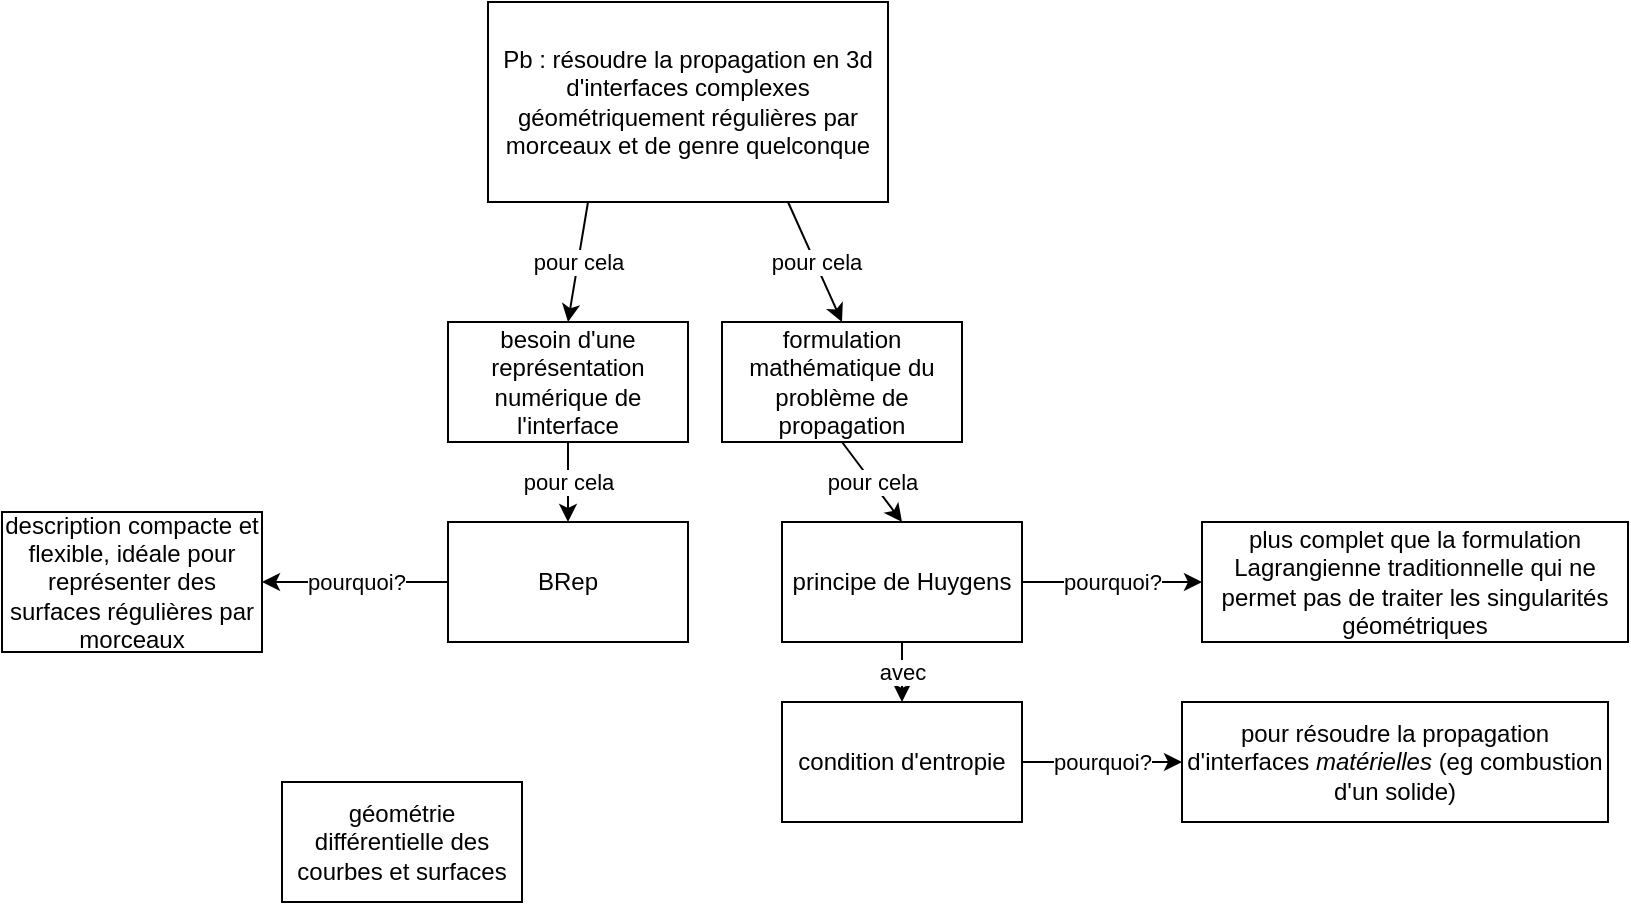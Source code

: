 <mxfile version="10.6.1" type="github"><diagram id="3V4UhSUNMf4kDfP_RSkl" name="Page-1"><mxGraphModel dx="1158" dy="675" grid="1" gridSize="10" guides="1" tooltips="1" connect="1" arrows="1" fold="1" page="1" pageScale="1" pageWidth="827" pageHeight="1169" math="0" shadow="0"><root><mxCell id="0"/><mxCell id="1" parent="0"/><mxCell id="9IUyj4MQn5A2SK3NC2IQ-6" value="pour cela" style="rounded=0;orthogonalLoop=1;jettySize=auto;html=1;exitX=0.25;exitY=1;exitDx=0;exitDy=0;entryX=0.5;entryY=0;entryDx=0;entryDy=0;" parent="1" source="9IUyj4MQn5A2SK3NC2IQ-1" target="9IUyj4MQn5A2SK3NC2IQ-2" edge="1"><mxGeometry relative="1" as="geometry"/></mxCell><mxCell id="9IUyj4MQn5A2SK3NC2IQ-11" value="pour cela" style="edgeStyle=none;rounded=0;orthogonalLoop=1;jettySize=auto;html=1;exitX=0.75;exitY=1;exitDx=0;exitDy=0;entryX=0.5;entryY=0;entryDx=0;entryDy=0;" parent="1" source="9IUyj4MQn5A2SK3NC2IQ-1" target="9IUyj4MQn5A2SK3NC2IQ-10" edge="1"><mxGeometry relative="1" as="geometry"/></mxCell><mxCell id="9IUyj4MQn5A2SK3NC2IQ-1" value="Pb : résoudre la propagation en 3d d'interfaces complexes géométriquement régulières par morceaux et de genre quelconque" style="rounded=0;whiteSpace=wrap;html=1;" parent="1" vertex="1"><mxGeometry x="253" y="30" width="200" height="100" as="geometry"/></mxCell><mxCell id="9IUyj4MQn5A2SK3NC2IQ-7" value="pour cela" style="edgeStyle=none;rounded=0;orthogonalLoop=1;jettySize=auto;html=1;exitX=0.5;exitY=1;exitDx=0;exitDy=0;entryX=0.5;entryY=0;entryDx=0;entryDy=0;" parent="1" source="9IUyj4MQn5A2SK3NC2IQ-2" target="9IUyj4MQn5A2SK3NC2IQ-3" edge="1"><mxGeometry relative="1" as="geometry"/></mxCell><mxCell id="9IUyj4MQn5A2SK3NC2IQ-2" value="besoin d'une représentation numérique de l'interface" style="rounded=0;whiteSpace=wrap;html=1;" parent="1" vertex="1"><mxGeometry x="233" y="190" width="120" height="60" as="geometry"/></mxCell><mxCell id="9IUyj4MQn5A2SK3NC2IQ-9" value="pourquoi?" style="edgeStyle=none;rounded=0;orthogonalLoop=1;jettySize=auto;html=1;exitX=0;exitY=0.5;exitDx=0;exitDy=0;entryX=1;entryY=0.5;entryDx=0;entryDy=0;" parent="1" source="9IUyj4MQn5A2SK3NC2IQ-3" target="9IUyj4MQn5A2SK3NC2IQ-5" edge="1"><mxGeometry relative="1" as="geometry"/></mxCell><mxCell id="9IUyj4MQn5A2SK3NC2IQ-3" value="BRep" style="rounded=0;whiteSpace=wrap;html=1;" parent="1" vertex="1"><mxGeometry x="233" y="290" width="120" height="60" as="geometry"/></mxCell><mxCell id="9IUyj4MQn5A2SK3NC2IQ-4" value="géométrie différentielle des courbes et surfaces" style="rounded=0;whiteSpace=wrap;html=1;" parent="1" vertex="1"><mxGeometry x="150" y="420" width="120" height="60" as="geometry"/></mxCell><mxCell id="9IUyj4MQn5A2SK3NC2IQ-5" value="description compacte et flexible, idéale pour représenter des surfaces régulières par morceaux" style="rounded=0;whiteSpace=wrap;html=1;" parent="1" vertex="1"><mxGeometry x="10" y="285" width="130" height="70" as="geometry"/></mxCell><mxCell id="9IUyj4MQn5A2SK3NC2IQ-13" value="pour cela" style="edgeStyle=none;rounded=0;orthogonalLoop=1;jettySize=auto;html=1;exitX=0.5;exitY=1;exitDx=0;exitDy=0;entryX=0.5;entryY=0;entryDx=0;entryDy=0;" parent="1" source="9IUyj4MQn5A2SK3NC2IQ-10" target="9IUyj4MQn5A2SK3NC2IQ-12" edge="1"><mxGeometry relative="1" as="geometry"/></mxCell><mxCell id="9IUyj4MQn5A2SK3NC2IQ-10" value="formulation mathématique du problème de propagation" style="rounded=0;whiteSpace=wrap;html=1;" parent="1" vertex="1"><mxGeometry x="370" y="190" width="120" height="60" as="geometry"/></mxCell><mxCell id="9IUyj4MQn5A2SK3NC2IQ-15" value="pourquoi?" style="edgeStyle=none;rounded=0;orthogonalLoop=1;jettySize=auto;html=1;exitX=1;exitY=0.5;exitDx=0;exitDy=0;entryX=0;entryY=0.5;entryDx=0;entryDy=0;" parent="1" source="9IUyj4MQn5A2SK3NC2IQ-12" target="9IUyj4MQn5A2SK3NC2IQ-14" edge="1"><mxGeometry relative="1" as="geometry"/></mxCell><mxCell id="9IUyj4MQn5A2SK3NC2IQ-12" value="principe de Huygens" style="rounded=0;whiteSpace=wrap;html=1;" parent="1" vertex="1"><mxGeometry x="400" y="290" width="120" height="60" as="geometry"/></mxCell><mxCell id="9IUyj4MQn5A2SK3NC2IQ-14" value="plus complet que la formulation Lagrangienne traditionnelle qui ne permet pas de traiter les singularités géométriques" style="rounded=0;whiteSpace=wrap;html=1;" parent="1" vertex="1"><mxGeometry x="610" y="290" width="213" height="60" as="geometry"/></mxCell><mxCell id="dQmw5NRW7VL9Pw2cw0b9-3" value="avec" style="edgeStyle=orthogonalEdgeStyle;rounded=0;orthogonalLoop=1;jettySize=auto;html=1;exitX=0.5;exitY=1;exitDx=0;exitDy=0;entryX=0.5;entryY=0;entryDx=0;entryDy=0;" edge="1" parent="1" source="dQmw5NRW7VL9Pw2cw0b9-1" target="dQmw5NRW7VL9Pw2cw0b9-2"><mxGeometry relative="1" as="geometry"/></mxCell><mxCell id="dQmw5NRW7VL9Pw2cw0b9-1" value="principe de Huygens" style="rounded=0;whiteSpace=wrap;html=1;" vertex="1" parent="1"><mxGeometry x="400" y="290" width="120" height="60" as="geometry"/></mxCell><mxCell id="dQmw5NRW7VL9Pw2cw0b9-5" value="pourquoi?" style="edgeStyle=orthogonalEdgeStyle;rounded=0;orthogonalLoop=1;jettySize=auto;html=1;exitX=1;exitY=0.5;exitDx=0;exitDy=0;entryX=0;entryY=0.5;entryDx=0;entryDy=0;" edge="1" parent="1" source="dQmw5NRW7VL9Pw2cw0b9-2" target="dQmw5NRW7VL9Pw2cw0b9-4"><mxGeometry relative="1" as="geometry"/></mxCell><mxCell id="dQmw5NRW7VL9Pw2cw0b9-2" value="condition d'entropie" style="rounded=0;whiteSpace=wrap;html=1;" vertex="1" parent="1"><mxGeometry x="400" y="380" width="120" height="60" as="geometry"/></mxCell><mxCell id="dQmw5NRW7VL9Pw2cw0b9-4" value="pour résoudre la propagation d'interfaces &lt;i&gt;matérielles &lt;/i&gt;(eg combustion d'un solide)" style="rounded=0;whiteSpace=wrap;html=1;" vertex="1" parent="1"><mxGeometry x="600" y="380" width="213" height="60" as="geometry"/></mxCell></root></mxGraphModel></diagram></mxfile>